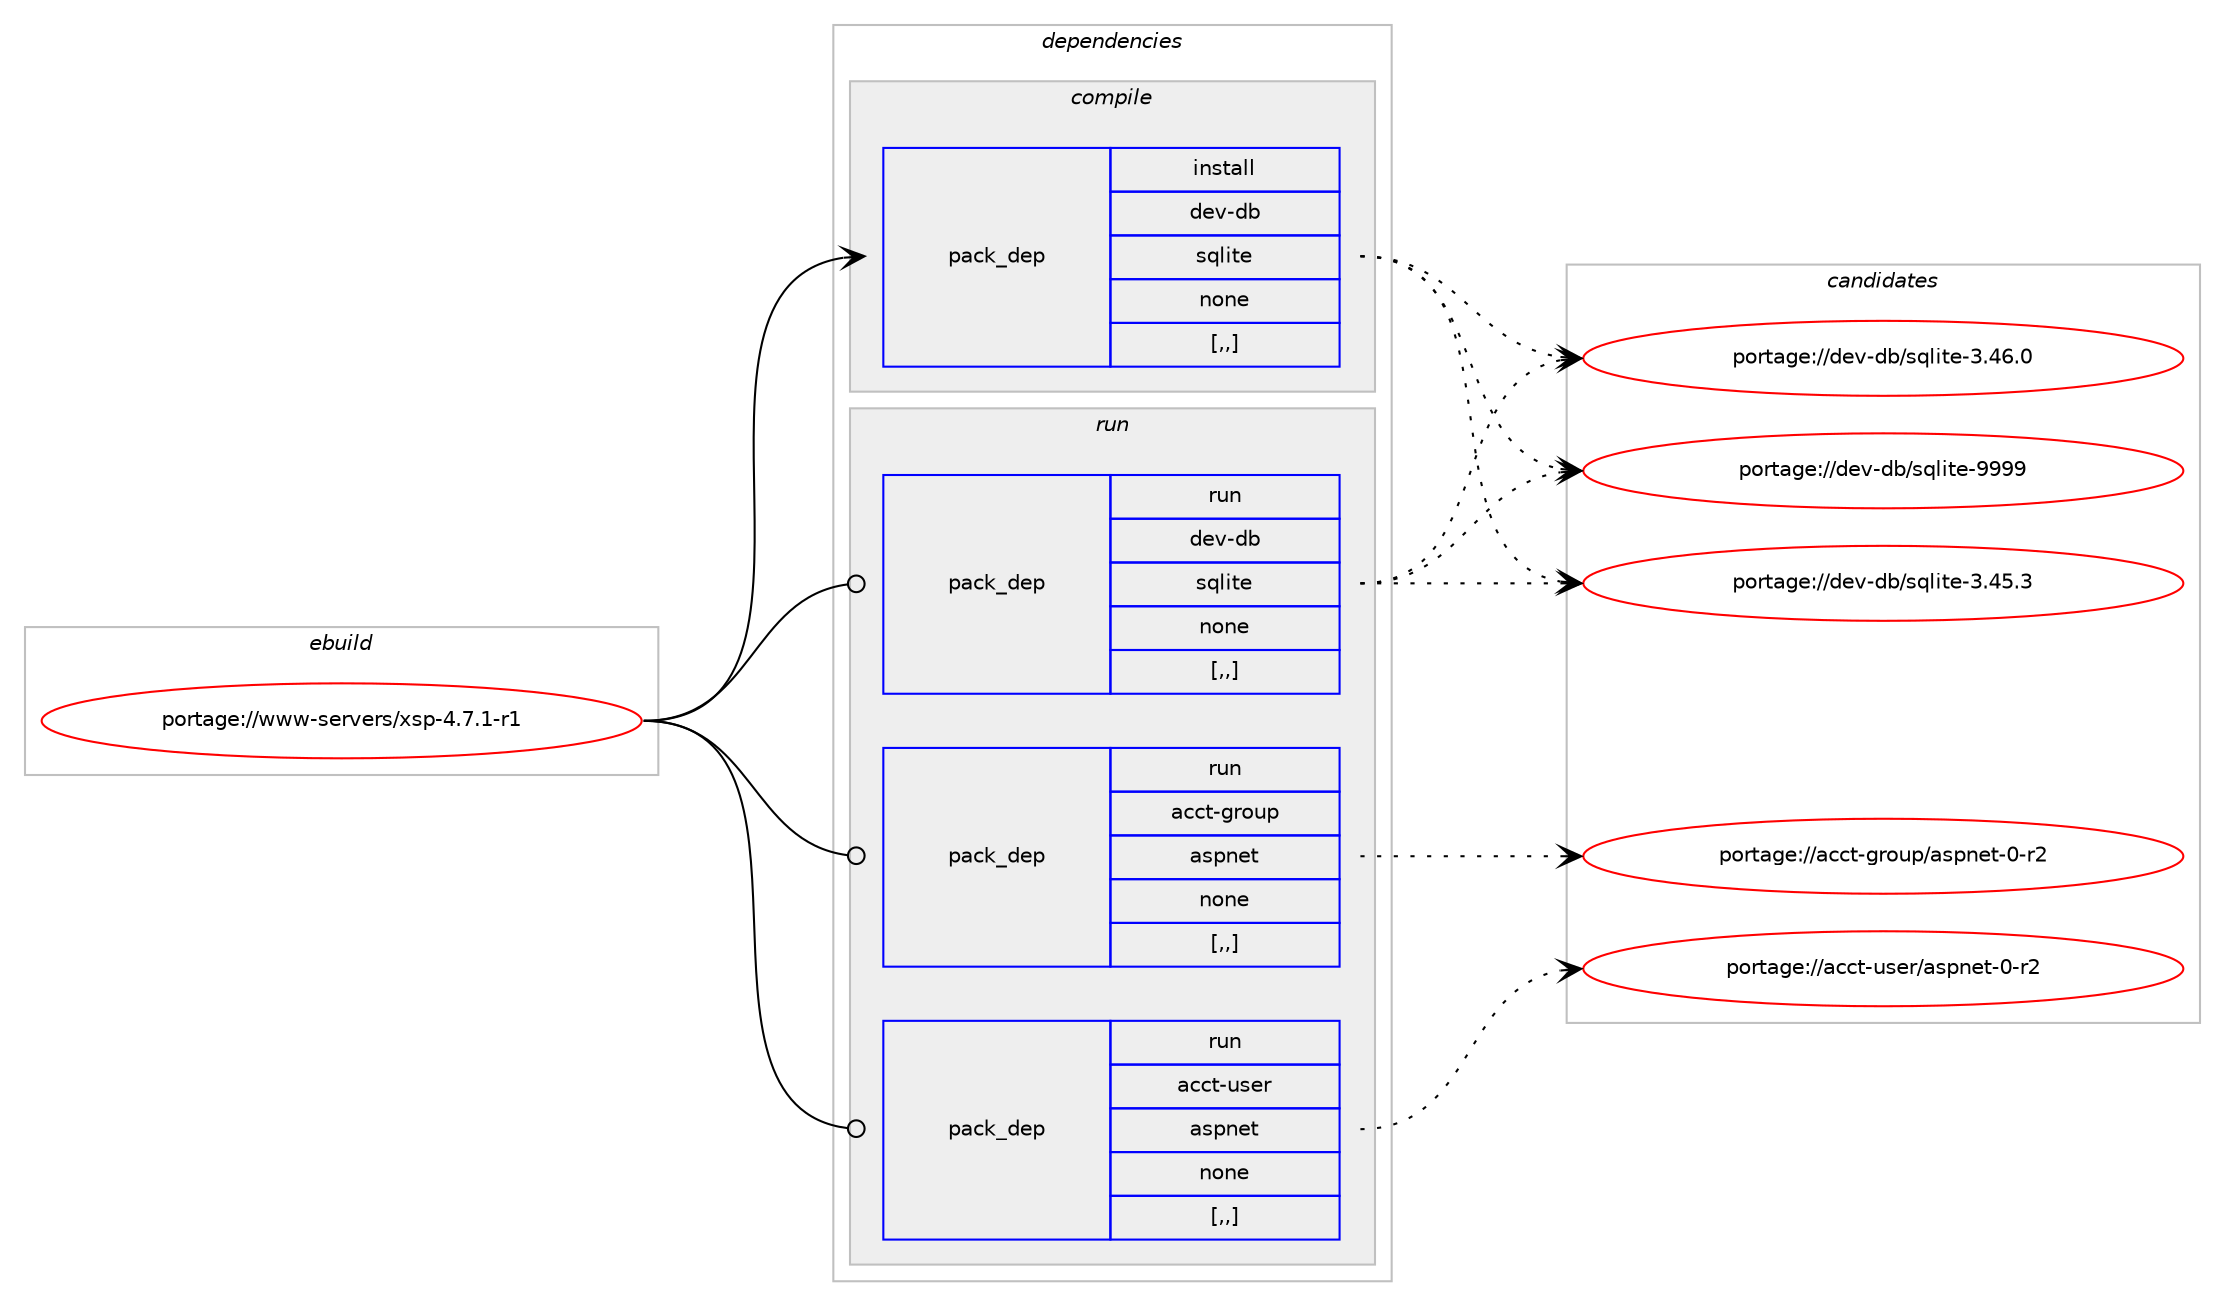 digraph prolog {

# *************
# Graph options
# *************

newrank=true;
concentrate=true;
compound=true;
graph [rankdir=LR,fontname=Helvetica,fontsize=10,ranksep=1.5];#, ranksep=2.5, nodesep=0.2];
edge  [arrowhead=vee];
node  [fontname=Helvetica,fontsize=10];

# **********
# The ebuild
# **********

subgraph cluster_leftcol {
color=gray;
label=<<i>ebuild</i>>;
id [label="portage://www-servers/xsp-4.7.1-r1", color=red, width=4, href="../www-servers/xsp-4.7.1-r1.svg"];
}

# ****************
# The dependencies
# ****************

subgraph cluster_midcol {
color=gray;
label=<<i>dependencies</i>>;
subgraph cluster_compile {
fillcolor="#eeeeee";
style=filled;
label=<<i>compile</i>>;
subgraph pack330014 {
dependency454593 [label=<<TABLE BORDER="0" CELLBORDER="1" CELLSPACING="0" CELLPADDING="4" WIDTH="220"><TR><TD ROWSPAN="6" CELLPADDING="30">pack_dep</TD></TR><TR><TD WIDTH="110">install</TD></TR><TR><TD>dev-db</TD></TR><TR><TD>sqlite</TD></TR><TR><TD>none</TD></TR><TR><TD>[,,]</TD></TR></TABLE>>, shape=none, color=blue];
}
id:e -> dependency454593:w [weight=20,style="solid",arrowhead="vee"];
}
subgraph cluster_compileandrun {
fillcolor="#eeeeee";
style=filled;
label=<<i>compile and run</i>>;
}
subgraph cluster_run {
fillcolor="#eeeeee";
style=filled;
label=<<i>run</i>>;
subgraph pack330015 {
dependency454594 [label=<<TABLE BORDER="0" CELLBORDER="1" CELLSPACING="0" CELLPADDING="4" WIDTH="220"><TR><TD ROWSPAN="6" CELLPADDING="30">pack_dep</TD></TR><TR><TD WIDTH="110">run</TD></TR><TR><TD>acct-group</TD></TR><TR><TD>aspnet</TD></TR><TR><TD>none</TD></TR><TR><TD>[,,]</TD></TR></TABLE>>, shape=none, color=blue];
}
id:e -> dependency454594:w [weight=20,style="solid",arrowhead="odot"];
subgraph pack330016 {
dependency454595 [label=<<TABLE BORDER="0" CELLBORDER="1" CELLSPACING="0" CELLPADDING="4" WIDTH="220"><TR><TD ROWSPAN="6" CELLPADDING="30">pack_dep</TD></TR><TR><TD WIDTH="110">run</TD></TR><TR><TD>acct-user</TD></TR><TR><TD>aspnet</TD></TR><TR><TD>none</TD></TR><TR><TD>[,,]</TD></TR></TABLE>>, shape=none, color=blue];
}
id:e -> dependency454595:w [weight=20,style="solid",arrowhead="odot"];
subgraph pack330017 {
dependency454596 [label=<<TABLE BORDER="0" CELLBORDER="1" CELLSPACING="0" CELLPADDING="4" WIDTH="220"><TR><TD ROWSPAN="6" CELLPADDING="30">pack_dep</TD></TR><TR><TD WIDTH="110">run</TD></TR><TR><TD>dev-db</TD></TR><TR><TD>sqlite</TD></TR><TR><TD>none</TD></TR><TR><TD>[,,]</TD></TR></TABLE>>, shape=none, color=blue];
}
id:e -> dependency454596:w [weight=20,style="solid",arrowhead="odot"];
}
}

# **************
# The candidates
# **************

subgraph cluster_choices {
rank=same;
color=gray;
label=<<i>candidates</i>>;

subgraph choice330014 {
color=black;
nodesep=1;
choice1001011184510098471151131081051161014557575757 [label="portage://dev-db/sqlite-9999", color=red, width=4,href="../dev-db/sqlite-9999.svg"];
choice10010111845100984711511310810511610145514652544648 [label="portage://dev-db/sqlite-3.46.0", color=red, width=4,href="../dev-db/sqlite-3.46.0.svg"];
choice10010111845100984711511310810511610145514652534651 [label="portage://dev-db/sqlite-3.45.3", color=red, width=4,href="../dev-db/sqlite-3.45.3.svg"];
dependency454593:e -> choice1001011184510098471151131081051161014557575757:w [style=dotted,weight="100"];
dependency454593:e -> choice10010111845100984711511310810511610145514652544648:w [style=dotted,weight="100"];
dependency454593:e -> choice10010111845100984711511310810511610145514652534651:w [style=dotted,weight="100"];
}
subgraph choice330015 {
color=black;
nodesep=1;
choice97999911645103114111117112479711511211010111645484511450 [label="portage://acct-group/aspnet-0-r2", color=red, width=4,href="../acct-group/aspnet-0-r2.svg"];
dependency454594:e -> choice97999911645103114111117112479711511211010111645484511450:w [style=dotted,weight="100"];
}
subgraph choice330016 {
color=black;
nodesep=1;
choice97999911645117115101114479711511211010111645484511450 [label="portage://acct-user/aspnet-0-r2", color=red, width=4,href="../acct-user/aspnet-0-r2.svg"];
dependency454595:e -> choice97999911645117115101114479711511211010111645484511450:w [style=dotted,weight="100"];
}
subgraph choice330017 {
color=black;
nodesep=1;
choice1001011184510098471151131081051161014557575757 [label="portage://dev-db/sqlite-9999", color=red, width=4,href="../dev-db/sqlite-9999.svg"];
choice10010111845100984711511310810511610145514652544648 [label="portage://dev-db/sqlite-3.46.0", color=red, width=4,href="../dev-db/sqlite-3.46.0.svg"];
choice10010111845100984711511310810511610145514652534651 [label="portage://dev-db/sqlite-3.45.3", color=red, width=4,href="../dev-db/sqlite-3.45.3.svg"];
dependency454596:e -> choice1001011184510098471151131081051161014557575757:w [style=dotted,weight="100"];
dependency454596:e -> choice10010111845100984711511310810511610145514652544648:w [style=dotted,weight="100"];
dependency454596:e -> choice10010111845100984711511310810511610145514652534651:w [style=dotted,weight="100"];
}
}

}

